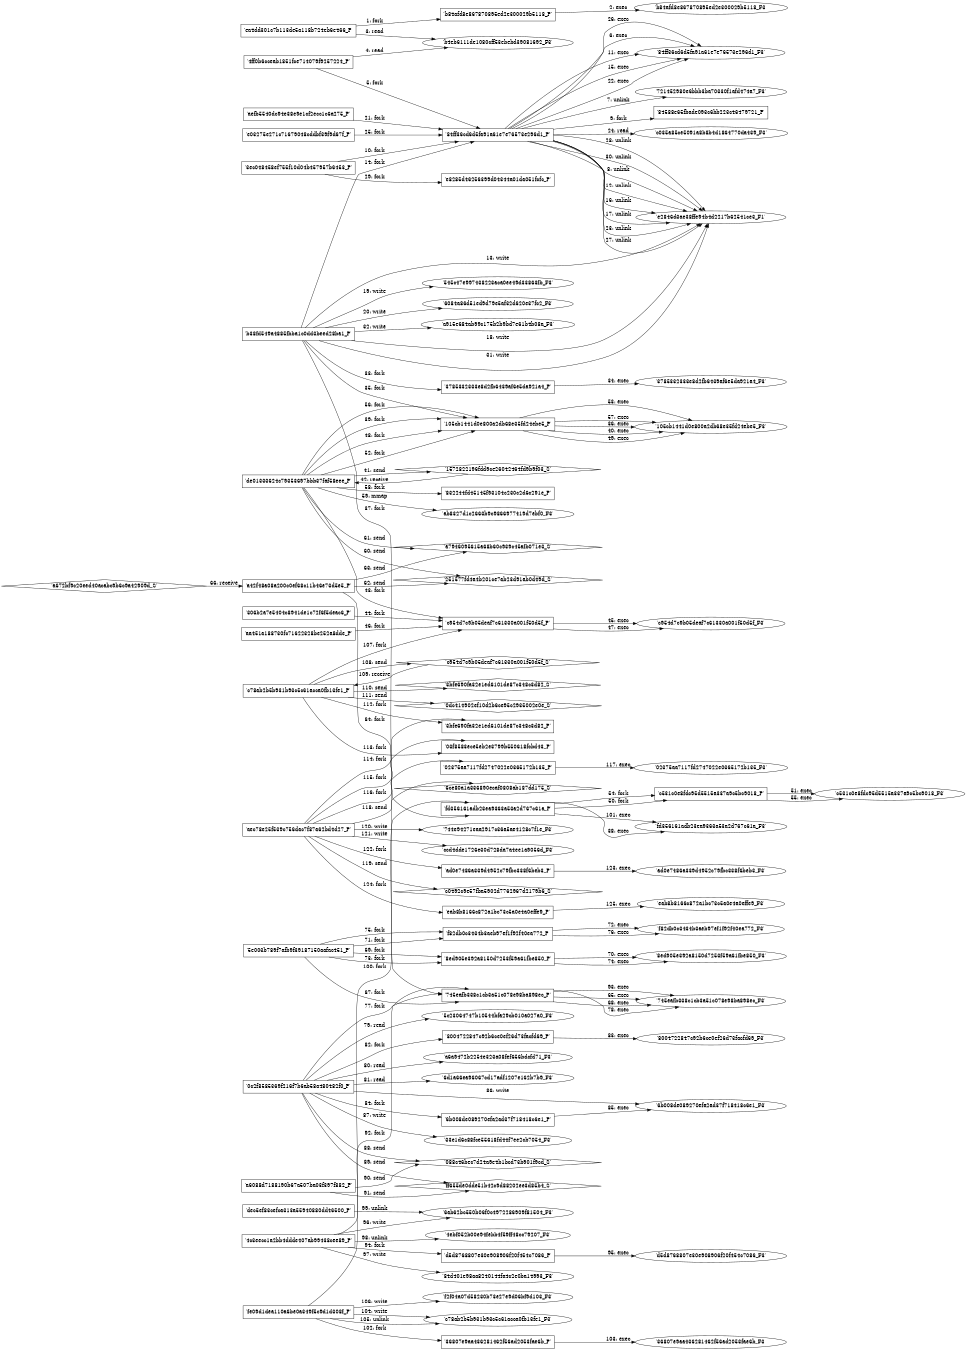 digraph "D:\Learning\Paper\apt\基于CTI的攻击预警\Dataset\攻击图\ASGfromALLCTI\VPNFilter III More Tools for the Swiss Army Knife of Malware.dot" {
rankdir="LR"
size="9"
fixedsize="false"
splines="true"
nodesep=0.3
ranksep=0
fontsize=10
overlap="scalexy"
engine= "neato"
	"'ea4dd301c7b113de5a118b724eb6e466_P'" [node_type=Process shape=box]
	"'b84afd8e867870895ed2e300029b5118_P'" [node_type=Process shape=box]
	"'ea4dd301c7b113de5a118b724eb6e466_P'" -> "'b84afd8e867870895ed2e300029b5118_P'" [label="1: fork"]
	"'b84afd8e867870895ed2e300029b5118_P'" [node_type=Process shape=box]
	"'b84afd8e867870895ed2e300029b5118_F3'" [node_type=File shape=ellipse]
	"'b84afd8e867870895ed2e300029b5118_P'" -> "'b84afd8e867870895ed2e300029b5118_F3'" [label="2: exec"]
	"'b4eb6111de1080cff53ebebd39081692_F3'" [node_type=file shape=ellipse]
	"'ea4dd301c7b113de5a118b724eb6e466_P'" [node_type=Process shape=box]
	"'ea4dd301c7b113de5a118b724eb6e466_P'" -> "'b4eb6111de1080cff53ebebd39081692_F3'" [label="3: read"]
	"'b4eb6111de1080cff53ebebd39081692_F3'" [node_type=file shape=ellipse]
	"'4ff0b6cceab1851fce714079f9257224_P'" [node_type=Process shape=box]
	"'4ff0b6cceab1851fce714079f9257224_P'" -> "'b4eb6111de1080cff53ebebd39081692_F3'" [label="4: read"]
	"'4ff0b6cceab1851fce714079f9257224_P'" [node_type=Process shape=box]
	"'84ff36cd6d5fa91a61e7e76573e296d1_P'" [node_type=Process shape=box]
	"'4ff0b6cceab1851fce714079f9257224_P'" -> "'84ff36cd6d5fa91a61e7e76573e296d1_P'" [label="5: fork"]
	"'84ff36cd6d5fa91a61e7e76573e296d1_P'" [node_type=Process shape=box]
	"'84ff36cd6d5fa91a61e7e76573e296d1_F3'" [node_type=File shape=ellipse]
	"'84ff36cd6d5fa91a61e7e76573e296d1_P'" -> "'84ff36cd6d5fa91a61e7e76573e296d1_F3'" [label="6: exec"]
	"'721452980e6bbb3ba70330f1afd474a7_F3'" [node_type=file shape=ellipse]
	"'84ff36cd6d5fa91a61e7e76573e296d1_P'" [node_type=Process shape=box]
	"'84ff36cd6d5fa91a61e7e76573e296d1_P'" -> "'721452980e6bbb3ba70330f1afd474a7_F3'" [label="7: unlink"]
	"'e2846d3ae38ffe94b4d2217b62541ce3_F1'" [node_type=file shape=ellipse]
	"'84ff36cd6d5fa91a61e7e76573e296d1_P'" [node_type=Process shape=box]
	"'84ff36cd6d5fa91a61e7e76573e296d1_P'" -> "'e2846d3ae38ffe94b4d2217b62541ce3_F1'" [label="8: unlink"]
	"'84ff36cd6d5fa91a61e7e76573e296d1_P'" [node_type=Process shape=box]
	"'84588e65fbade093c6bb223c46479721_P'" [node_type=Process shape=box]
	"'84ff36cd6d5fa91a61e7e76573e296d1_P'" -> "'84588e65fbade093c6bb223c46479721_P'" [label="9: fork"]
	"'3ec048458ef755f10d04b457957b6453_P'" [node_type=Process shape=box]
	"'84ff36cd6d5fa91a61e7e76573e296d1_P'" [node_type=Process shape=box]
	"'3ec048458ef755f10d04b457957b6453_P'" -> "'84ff36cd6d5fa91a61e7e76573e296d1_P'" [label="10: fork"]
	"'84ff36cd6d5fa91a61e7e76573e296d1_P'" [node_type=Process shape=box]
	"'84ff36cd6d5fa91a61e7e76573e296d1_F3'" [node_type=File shape=ellipse]
	"'84ff36cd6d5fa91a61e7e76573e296d1_P'" -> "'84ff36cd6d5fa91a61e7e76573e296d1_F3'" [label="11: exec"]
	"'e2846d3ae38ffe94b4d2217b62541ce3_F1'" [node_type=file shape=ellipse]
	"'84ff36cd6d5fa91a61e7e76573e296d1_P'" [node_type=Process shape=box]
	"'84ff36cd6d5fa91a61e7e76573e296d1_P'" -> "'e2846d3ae38ffe94b4d2217b62541ce3_F1'" [label="12: unlink"]
	"'e2846d3ae38ffe94b4d2217b62541ce3_F1'" [node_type=file shape=ellipse]
	"'b38fd549a4885fbba1c0dd3beed28ba1_P'" [node_type=Process shape=box]
	"'b38fd549a4885fbba1c0dd3beed28ba1_P'" -> "'e2846d3ae38ffe94b4d2217b62541ce3_F1'" [label="13: write"]
	"'b38fd549a4885fbba1c0dd3beed28ba1_P'" [node_type=Process shape=box]
	"'84ff36cd6d5fa91a61e7e76573e296d1_P'" [node_type=Process shape=box]
	"'b38fd549a4885fbba1c0dd3beed28ba1_P'" -> "'84ff36cd6d5fa91a61e7e76573e296d1_P'" [label="14: fork"]
	"'84ff36cd6d5fa91a61e7e76573e296d1_P'" [node_type=Process shape=box]
	"'84ff36cd6d5fa91a61e7e76573e296d1_F3'" [node_type=File shape=ellipse]
	"'84ff36cd6d5fa91a61e7e76573e296d1_P'" -> "'84ff36cd6d5fa91a61e7e76573e296d1_F3'" [label="15: exec"]
	"'e2846d3ae38ffe94b4d2217b62541ce3_F1'" [node_type=file shape=ellipse]
	"'84ff36cd6d5fa91a61e7e76573e296d1_P'" [node_type=Process shape=box]
	"'84ff36cd6d5fa91a61e7e76573e296d1_P'" -> "'e2846d3ae38ffe94b4d2217b62541ce3_F1'" [label="16: unlink"]
	"'e2846d3ae38ffe94b4d2217b62541ce3_F1'" [node_type=file shape=ellipse]
	"'84ff36cd6d5fa91a61e7e76573e296d1_P'" [node_type=Process shape=box]
	"'84ff36cd6d5fa91a61e7e76573e296d1_P'" -> "'e2846d3ae38ffe94b4d2217b62541ce3_F1'" [label="17: unlink"]
	"'e2846d3ae38ffe94b4d2217b62541ce3_F1'" [node_type=file shape=ellipse]
	"'b38fd549a4885fbba1c0dd3beed28ba1_P'" [node_type=Process shape=box]
	"'b38fd549a4885fbba1c0dd3beed28ba1_P'" -> "'e2846d3ae38ffe94b4d2217b62541ce3_F1'" [label="18: write"]
	"'545c47e997438223aca0ee49d33863fb_F3'" [node_type=file shape=ellipse]
	"'b38fd549a4885fbba1c0dd3beed28ba1_P'" [node_type=Process shape=box]
	"'b38fd549a4885fbba1c0dd3beed28ba1_P'" -> "'545c47e997438223aca0ee49d33863fb_F3'" [label="19: write"]
	"'6084a86d51ed9d79e5af32d620e37fc2_F3'" [node_type=file shape=ellipse]
	"'b38fd549a4885fbba1c0dd3beed28ba1_P'" [node_type=Process shape=box]
	"'b38fd549a4885fbba1c0dd3beed28ba1_P'" -> "'6084a86d51ed9d79e5af32d620e37fc2_F3'" [label="20: write"]
	"'aefb5540dc94e38e9e1cf2ecc1c6a275_P'" [node_type=Process shape=box]
	"'84ff36cd6d5fa91a61e7e76573e296d1_P'" [node_type=Process shape=box]
	"'aefb5540dc94e38e9e1cf2ecc1c6a275_P'" -> "'84ff36cd6d5fa91a61e7e76573e296d1_P'" [label="21: fork"]
	"'84ff36cd6d5fa91a61e7e76573e296d1_P'" [node_type=Process shape=box]
	"'84ff36cd6d5fa91a61e7e76573e296d1_F3'" [node_type=File shape=ellipse]
	"'84ff36cd6d5fa91a61e7e76573e296d1_P'" -> "'84ff36cd6d5fa91a61e7e76573e296d1_F3'" [label="22: exec"]
	"'e2846d3ae38ffe94b4d2217b62541ce3_F1'" [node_type=file shape=ellipse]
	"'84ff36cd6d5fa91a61e7e76573e296d1_P'" [node_type=Process shape=box]
	"'84ff36cd6d5fa91a61e7e76573e296d1_P'" -> "'e2846d3ae38ffe94b4d2217b62541ce3_F1'" [label="23: unlink"]
	"'c035a85ce5091a8b8b4d1864770da439_F3'" [node_type=file shape=ellipse]
	"'84ff36cd6d5fa91a61e7e76573e296d1_P'" [node_type=Process shape=box]
	"'84ff36cd6d5fa91a61e7e76573e296d1_P'" -> "'c035a85ce5091a8b8b4d1864770da439_F3'" [label="24: read"]
	"'e03275e271c71679048cddbf39f9d67f_P'" [node_type=Process shape=box]
	"'84ff36cd6d5fa91a61e7e76573e296d1_P'" [node_type=Process shape=box]
	"'e03275e271c71679048cddbf39f9d67f_P'" -> "'84ff36cd6d5fa91a61e7e76573e296d1_P'" [label="25: fork"]
	"'84ff36cd6d5fa91a61e7e76573e296d1_P'" [node_type=Process shape=box]
	"'84ff36cd6d5fa91a61e7e76573e296d1_F3'" [node_type=File shape=ellipse]
	"'84ff36cd6d5fa91a61e7e76573e296d1_P'" -> "'84ff36cd6d5fa91a61e7e76573e296d1_F3'" [label="26: exec"]
	"'e2846d3ae38ffe94b4d2217b62541ce3_F1'" [node_type=file shape=ellipse]
	"'84ff36cd6d5fa91a61e7e76573e296d1_P'" [node_type=Process shape=box]
	"'84ff36cd6d5fa91a61e7e76573e296d1_P'" -> "'e2846d3ae38ffe94b4d2217b62541ce3_F1'" [label="27: unlink"]
	"'e2846d3ae38ffe94b4d2217b62541ce3_F1'" [node_type=file shape=ellipse]
	"'84ff36cd6d5fa91a61e7e76573e296d1_P'" [node_type=Process shape=box]
	"'84ff36cd6d5fa91a61e7e76573e296d1_P'" -> "'e2846d3ae38ffe94b4d2217b62541ce3_F1'" [label="28: unlink"]
	"'3ec048458ef755f10d04b457957b6453_P'" [node_type=Process shape=box]
	"'e8285d46256399d04344a01da051fcfc_P'" [node_type=Process shape=box]
	"'3ec048458ef755f10d04b457957b6453_P'" -> "'e8285d46256399d04344a01da051fcfc_P'" [label="29: fork"]
	"'e2846d3ae38ffe94b4d2217b62541ce3_F1'" [node_type=file shape=ellipse]
	"'84ff36cd6d5fa91a61e7e76573e296d1_P'" [node_type=Process shape=box]
	"'84ff36cd6d5fa91a61e7e76573e296d1_P'" -> "'e2846d3ae38ffe94b4d2217b62541ce3_F1'" [label="30: unlink"]
	"'e2846d3ae38ffe94b4d2217b62541ce3_F1'" [node_type=file shape=ellipse]
	"'b38fd549a4885fbba1c0dd3beed28ba1_P'" [node_type=Process shape=box]
	"'b38fd549a4885fbba1c0dd3beed28ba1_P'" -> "'e2846d3ae38ffe94b4d2217b62541ce3_F1'" [label="31: write"]
	"'a915e684ab99c175b2b9bd7e61b4b08a_F3'" [node_type=file shape=ellipse]
	"'b38fd549a4885fbba1c0dd3beed28ba1_P'" [node_type=Process shape=box]
	"'b38fd549a4885fbba1c0dd3beed28ba1_P'" -> "'a915e684ab99c175b2b9bd7e61b4b08a_F3'" [label="32: write"]
	"'b38fd549a4885fbba1c0dd3beed28ba1_P'" [node_type=Process shape=box]
	"'3785332333e8d2fb6439af6e5da921a4_P'" [node_type=Process shape=box]
	"'b38fd549a4885fbba1c0dd3beed28ba1_P'" -> "'3785332333e8d2fb6439af6e5da921a4_P'" [label="33: fork"]
	"'3785332333e8d2fb6439af6e5da921a4_P'" [node_type=Process shape=box]
	"'3785332333e8d2fb6439af6e5da921a4_F3'" [node_type=File shape=ellipse]
	"'3785332333e8d2fb6439af6e5da921a4_P'" -> "'3785332333e8d2fb6439af6e5da921a4_F3'" [label="34: exec"]
	"'b38fd549a4885fbba1c0dd3beed28ba1_P'" [node_type=Process shape=box]
	"'105cb1441d0e800a2db68e35fd24ebe5_P'" [node_type=Process shape=box]
	"'b38fd549a4885fbba1c0dd3beed28ba1_P'" -> "'105cb1441d0e800a2db68e35fd24ebe5_P'" [label="35: fork"]
	"'105cb1441d0e800a2db68e35fd24ebe5_P'" [node_type=Process shape=box]
	"'105cb1441d0e800a2db68e35fd24ebe5_F3'" [node_type=File shape=ellipse]
	"'105cb1441d0e800a2db68e35fd24ebe5_P'" -> "'105cb1441d0e800a2db68e35fd24ebe5_F3'" [label="36: exec"]
	"'b38fd549a4885fbba1c0dd3beed28ba1_P'" [node_type=Process shape=box]
	"'fd356161adb23ea9363a53a2d767c61a_P'" [node_type=Process shape=box]
	"'b38fd549a4885fbba1c0dd3beed28ba1_P'" -> "'fd356161adb23ea9363a53a2d767c61a_P'" [label="37: fork"]
	"'fd356161adb23ea9363a53a2d767c61a_P'" [node_type=Process shape=box]
	"'fd356161adb23ea9363a53a2d767c61a_F3'" [node_type=File shape=ellipse]
	"'fd356161adb23ea9363a53a2d767c61a_P'" -> "'fd356161adb23ea9363a53a2d767c61a_F3'" [label="38: exec"]
	"'de01333624c79353697bbb37faf58eee_P'" [node_type=Process shape=box]
	"'105cb1441d0e800a2db68e35fd24ebe5_P'" [node_type=Process shape=box]
	"'de01333624c79353697bbb37faf58eee_P'" -> "'105cb1441d0e800a2db68e35fd24ebe5_P'" [label="39: fork"]
	"'105cb1441d0e800a2db68e35fd24ebe5_P'" [node_type=Process shape=box]
	"'105cb1441d0e800a2db68e35fd24ebe5_F3'" [node_type=File shape=ellipse]
	"'105cb1441d0e800a2db68e35fd24ebe5_P'" -> "'105cb1441d0e800a2db68e35fd24ebe5_F3'" [label="40: exec"]
	"'1572822196fdd9ce26042464fd9b9f03_S'" [node_type=Socket shape=diamond]
	"'de01333624c79353697bbb37faf58eee_P'" [node_type=Process shape=box]
	"'de01333624c79353697bbb37faf58eee_P'" -> "'1572822196fdd9ce26042464fd9b9f03_S'" [label="41: send"]
	"'1572822196fdd9ce26042464fd9b9f03_S'" -> "'de01333624c79353697bbb37faf58eee_P'" [label="42: receive"]
	"'de01333624c79353697bbb37faf58eee_P'" [node_type=Process shape=box]
	"'c954d7c9b05deaf7c61330a001f50d5f_P'" [node_type=Process shape=box]
	"'de01333624c79353697bbb37faf58eee_P'" -> "'c954d7c9b05deaf7c61330a001f50d5f_P'" [label="43: fork"]
	"'306b2a7e5404c8941de1c72f6f5deac6_P'" [node_type=Process shape=box]
	"'c954d7c9b05deaf7c61330a001f50d5f_P'" [node_type=Process shape=box]
	"'306b2a7e5404c8941de1c72f6f5deac6_P'" -> "'c954d7c9b05deaf7c61330a001f50d5f_P'" [label="44: fork"]
	"'c954d7c9b05deaf7c61330a001f50d5f_P'" [node_type=Process shape=box]
	"'c954d7c9b05deaf7c61330a001f50d5f_F3'" [node_type=File shape=ellipse]
	"'c954d7c9b05deaf7c61330a001f50d5f_P'" -> "'c954d7c9b05deaf7c61330a001f50d5f_F3'" [label="45: exec"]
	"'aa451a188730fc71622328be252a8dde_P'" [node_type=Process shape=box]
	"'c954d7c9b05deaf7c61330a001f50d5f_P'" [node_type=Process shape=box]
	"'aa451a188730fc71622328be252a8dde_P'" -> "'c954d7c9b05deaf7c61330a001f50d5f_P'" [label="46: fork"]
	"'c954d7c9b05deaf7c61330a001f50d5f_P'" [node_type=Process shape=box]
	"'c954d7c9b05deaf7c61330a001f50d5f_F3'" [node_type=File shape=ellipse]
	"'c954d7c9b05deaf7c61330a001f50d5f_P'" -> "'c954d7c9b05deaf7c61330a001f50d5f_F3'" [label="47: exec"]
	"'de01333624c79353697bbb37faf58eee_P'" [node_type=Process shape=box]
	"'105cb1441d0e800a2db68e35fd24ebe5_P'" [node_type=Process shape=box]
	"'de01333624c79353697bbb37faf58eee_P'" -> "'105cb1441d0e800a2db68e35fd24ebe5_P'" [label="48: fork"]
	"'105cb1441d0e800a2db68e35fd24ebe5_P'" [node_type=Process shape=box]
	"'105cb1441d0e800a2db68e35fd24ebe5_F3'" [node_type=File shape=ellipse]
	"'105cb1441d0e800a2db68e35fd24ebe5_P'" -> "'105cb1441d0e800a2db68e35fd24ebe5_F3'" [label="49: exec"]
	"'fd356161adb23ea9363a53a2d767c61a_P'" [node_type=Process shape=box]
	"'c531c0e8fdc95d5515a337a9c5bc9018_P'" [node_type=Process shape=box]
	"'fd356161adb23ea9363a53a2d767c61a_P'" -> "'c531c0e8fdc95d5515a337a9c5bc9018_P'" [label="50: fork"]
	"'c531c0e8fdc95d5515a337a9c5bc9018_P'" [node_type=Process shape=box]
	"'c531c0e8fdc95d5515a337a9c5bc9018_F3'" [node_type=File shape=ellipse]
	"'c531c0e8fdc95d5515a337a9c5bc9018_P'" -> "'c531c0e8fdc95d5515a337a9c5bc9018_F3'" [label="51: exec"]
	"'de01333624c79353697bbb37faf58eee_P'" [node_type=Process shape=box]
	"'105cb1441d0e800a2db68e35fd24ebe5_P'" [node_type=Process shape=box]
	"'de01333624c79353697bbb37faf58eee_P'" -> "'105cb1441d0e800a2db68e35fd24ebe5_P'" [label="52: fork"]
	"'105cb1441d0e800a2db68e35fd24ebe5_P'" [node_type=Process shape=box]
	"'105cb1441d0e800a2db68e35fd24ebe5_F3'" [node_type=File shape=ellipse]
	"'105cb1441d0e800a2db68e35fd24ebe5_P'" -> "'105cb1441d0e800a2db68e35fd24ebe5_F3'" [label="53: exec"]
	"'fd356161adb23ea9363a53a2d767c61a_P'" [node_type=Process shape=box]
	"'c531c0e8fdc95d5515a337a9c5bc9018_P'" [node_type=Process shape=box]
	"'fd356161adb23ea9363a53a2d767c61a_P'" -> "'c531c0e8fdc95d5515a337a9c5bc9018_P'" [label="54: fork"]
	"'c531c0e8fdc95d5515a337a9c5bc9018_P'" [node_type=Process shape=box]
	"'c531c0e8fdc95d5515a337a9c5bc9018_F3'" [node_type=File shape=ellipse]
	"'c531c0e8fdc95d5515a337a9c5bc9018_P'" -> "'c531c0e8fdc95d5515a337a9c5bc9018_F3'" [label="55: exec"]
	"'de01333624c79353697bbb37faf58eee_P'" [node_type=Process shape=box]
	"'105cb1441d0e800a2db68e35fd24ebe5_P'" [node_type=Process shape=box]
	"'de01333624c79353697bbb37faf58eee_P'" -> "'105cb1441d0e800a2db68e35fd24ebe5_P'" [label="56: fork"]
	"'105cb1441d0e800a2db68e35fd24ebe5_P'" [node_type=Process shape=box]
	"'105cb1441d0e800a2db68e35fd24ebe5_F3'" [node_type=File shape=ellipse]
	"'105cb1441d0e800a2db68e35fd24ebe5_P'" -> "'105cb1441d0e800a2db68e35fd24ebe5_F3'" [label="57: exec"]
	"'de01333624c79353697bbb37faf58eee_P'" [node_type=Process shape=box]
	"'832244fd45145f93104c230c2d6c291e_P'" [node_type=Process shape=box]
	"'de01333624c79353697bbb37faf58eee_P'" -> "'832244fd45145f93104c230c2d6c291e_P'" [label="58: fork"]
	"'ab8327d1c2663b9c9866977419d7ebf0_F3'" [node_type=file shape=ellipse]
	"'de01333624c79353697bbb37faf58eee_P'" [node_type=Process shape=box]
	"'de01333624c79353697bbb37faf58eee_P'" -> "'ab8327d1c2663b9c9866977419d7ebf0_F3'" [label="59: mmap"]
	"'251577fd4a4b201ce7ab23d91ab0d49d_S'" [node_type=Socket shape=diamond]
	"'de01333624c79353697bbb37faf58eee_P'" [node_type=Process shape=box]
	"'de01333624c79353697bbb37faf58eee_P'" -> "'251577fd4a4b201ce7ab23d91ab0d49d_S'" [label="60: send"]
	"'a7946095615a68b60c939c45afb071e3_S'" [node_type=Socket shape=diamond]
	"'de01333624c79353697bbb37faf58eee_P'" [node_type=Process shape=box]
	"'de01333624c79353697bbb37faf58eee_P'" -> "'a7946095615a68b60c939c45afb071e3_S'" [label="61: send"]
	"'251577fd4a4b201ce7ab23d91ab0d49d_S'" [node_type=Socket shape=diamond]
	"'a42f48a08a200c0ef68c11b46e73d5e5_P'" [node_type=Process shape=box]
	"'a42f48a08a200c0ef68c11b46e73d5e5_P'" -> "'251577fd4a4b201ce7ab23d91ab0d49d_S'" [label="62: send"]
	"'a7946095615a68b60c939c45afb071e3_S'" [node_type=Socket shape=diamond]
	"'a42f48a08a200c0ef68c11b46e73d5e5_P'" [node_type=Process shape=box]
	"'a42f48a08a200c0ef68c11b46e73d5e5_P'" -> "'a7946095615a68b60c939c45afb071e3_S'" [label="63: send"]
	"'a42f48a08a200c0ef68c11b46e73d5e5_P'" [node_type=Process shape=box]
	"'745eafb338c1cb3a51c078e98ba898ec_P'" [node_type=Process shape=box]
	"'a42f48a08a200c0ef68c11b46e73d5e5_P'" -> "'745eafb338c1cb3a51c078e98ba898ec_P'" [label="64: fork"]
	"'745eafb338c1cb3a51c078e98ba898ec_P'" [node_type=Process shape=box]
	"'745eafb338c1cb3a51c078e98ba898ec_F3'" [node_type=File shape=ellipse]
	"'745eafb338c1cb3a51c078e98ba898ec_P'" -> "'745eafb338c1cb3a51c078e98ba898ec_F3'" [label="65: exec"]
	"'a42f48a08a200c0ef68c11b46e73d5e5_P'" [node_type=Process shape=box]
	"'a672bf9c20eed40acabc9b6c9a42909d_S'" [node_type=Socket shape=diamond]
	"'a672bf9c20eed40acabc9b6c9a42909d_S'" -> "'a42f48a08a200c0ef68c11b46e73d5e5_P'" [label="66: receive"]
	"'5e003b789f7afb9f39187150aafac451_P'" [node_type=Process shape=box]
	"'745eafb338c1cb3a51c078e98ba898ec_P'" [node_type=Process shape=box]
	"'5e003b789f7afb9f39187150aafac451_P'" -> "'745eafb338c1cb3a51c078e98ba898ec_P'" [label="67: fork"]
	"'745eafb338c1cb3a51c078e98ba898ec_P'" [node_type=Process shape=box]
	"'745eafb338c1cb3a51c078e98ba898ec_F3'" [node_type=File shape=ellipse]
	"'745eafb338c1cb3a51c078e98ba898ec_P'" -> "'745eafb338c1cb3a51c078e98ba898ec_F3'" [label="68: exec"]
	"'5e003b789f7afb9f39187150aafac451_P'" [node_type=Process shape=box]
	"'8ed905e392a8150d7253f59a61fbe850_P'" [node_type=Process shape=box]
	"'5e003b789f7afb9f39187150aafac451_P'" -> "'8ed905e392a8150d7253f59a61fbe850_P'" [label="69: fork"]
	"'8ed905e392a8150d7253f59a61fbe850_P'" [node_type=Process shape=box]
	"'8ed905e392a8150d7253f59a61fbe850_F3'" [node_type=File shape=ellipse]
	"'8ed905e392a8150d7253f59a61fbe850_P'" -> "'8ed905e392a8150d7253f59a61fbe850_F3'" [label="70: exec"]
	"'5e003b789f7afb9f39187150aafac451_P'" [node_type=Process shape=box]
	"'f82db0c3434b3aeb97ef1f92f40ea772_P'" [node_type=Process shape=box]
	"'5e003b789f7afb9f39187150aafac451_P'" -> "'f82db0c3434b3aeb97ef1f92f40ea772_P'" [label="71: fork"]
	"'f82db0c3434b3aeb97ef1f92f40ea772_P'" [node_type=Process shape=box]
	"'f82db0c3434b3aeb97ef1f92f40ea772_F3'" [node_type=File shape=ellipse]
	"'f82db0c3434b3aeb97ef1f92f40ea772_P'" -> "'f82db0c3434b3aeb97ef1f92f40ea772_F3'" [label="72: exec"]
	"'5e003b789f7afb9f39187150aafac451_P'" [node_type=Process shape=box]
	"'8ed905e392a8150d7253f59a61fbe850_P'" [node_type=Process shape=box]
	"'5e003b789f7afb9f39187150aafac451_P'" -> "'8ed905e392a8150d7253f59a61fbe850_P'" [label="73: fork"]
	"'8ed905e392a8150d7253f59a61fbe850_P'" [node_type=Process shape=box]
	"'8ed905e392a8150d7253f59a61fbe850_F3'" [node_type=File shape=ellipse]
	"'8ed905e392a8150d7253f59a61fbe850_P'" -> "'8ed905e392a8150d7253f59a61fbe850_F3'" [label="74: exec"]
	"'5e003b789f7afb9f39187150aafac451_P'" [node_type=Process shape=box]
	"'f82db0c3434b3aeb97ef1f92f40ea772_P'" [node_type=Process shape=box]
	"'5e003b789f7afb9f39187150aafac451_P'" -> "'f82db0c3434b3aeb97ef1f92f40ea772_P'" [label="75: fork"]
	"'f82db0c3434b3aeb97ef1f92f40ea772_P'" [node_type=Process shape=box]
	"'f82db0c3434b3aeb97ef1f92f40ea772_F3'" [node_type=File shape=ellipse]
	"'f82db0c3434b3aeb97ef1f92f40ea772_P'" -> "'f82db0c3434b3aeb97ef1f92f40ea772_F3'" [label="76: exec"]
	"'0c2f8585369f216f7b6ab58a480482f0_P'" [node_type=Process shape=box]
	"'745eafb338c1cb3a51c078e98ba898ec_P'" [node_type=Process shape=box]
	"'0c2f8585369f216f7b6ab58a480482f0_P'" -> "'745eafb338c1cb3a51c078e98ba898ec_P'" [label="77: fork"]
	"'745eafb338c1cb3a51c078e98ba898ec_P'" [node_type=Process shape=box]
	"'745eafb338c1cb3a51c078e98ba898ec_F3'" [node_type=File shape=ellipse]
	"'745eafb338c1cb3a51c078e98ba898ec_P'" -> "'745eafb338c1cb3a51c078e98ba898ec_F3'" [label="78: exec"]
	"'5c23064747b10544bfa29cb010a027a0_F3'" [node_type=file shape=ellipse]
	"'0c2f8585369f216f7b6ab58a480482f0_P'" [node_type=Process shape=box]
	"'0c2f8585369f216f7b6ab58a480482f0_P'" -> "'5c23064747b10544bfa29cb010a027a0_F3'" [label="79: read"]
	"'a6a9472b2254e323a08fef656bdcfd71_F3'" [node_type=file shape=ellipse]
	"'0c2f8585369f216f7b6ab58a480482f0_P'" [node_type=Process shape=box]
	"'0c2f8585369f216f7b6ab58a480482f0_P'" -> "'a6a9472b2254e323a08fef656bdcfd71_F3'" [label="80: read"]
	"'6d1a66ea96067cd17adf1207e162b7b9_F3'" [node_type=file shape=ellipse]
	"'0c2f8585369f216f7b6ab58a480482f0_P'" [node_type=Process shape=box]
	"'0c2f8585369f216f7b6ab58a480482f0_P'" -> "'6d1a66ea96067cd17adf1207e162b7b9_F3'" [label="81: read"]
	"'0c2f8585369f216f7b6ab58a480482f0_P'" [node_type=Process shape=box]
	"'8004722847c92b6ce0ef26d73facfd69_P'" [node_type=Process shape=box]
	"'0c2f8585369f216f7b6ab58a480482f0_P'" -> "'8004722847c92b6ce0ef26d73facfd69_P'" [label="82: fork"]
	"'8004722847c92b6ce0ef26d73facfd69_P'" [node_type=Process shape=box]
	"'8004722847c92b6ce0ef26d73facfd69_F3'" [node_type=File shape=ellipse]
	"'8004722847c92b6ce0ef26d73facfd69_P'" -> "'8004722847c92b6ce0ef26d73facfd69_F3'" [label="83: exec"]
	"'0c2f8585369f216f7b6ab58a480482f0_P'" [node_type=Process shape=box]
	"'6b008de089270efa2ad37f718418c6e1_P'" [node_type=Process shape=box]
	"'0c2f8585369f216f7b6ab58a480482f0_P'" -> "'6b008de089270efa2ad37f718418c6e1_P'" [label="84: fork"]
	"'6b008de089270efa2ad37f718418c6e1_P'" [node_type=Process shape=box]
	"'6b008de089270efa2ad37f718418c6e1_F3'" [node_type=File shape=ellipse]
	"'6b008de089270efa2ad37f718418c6e1_P'" -> "'6b008de089270efa2ad37f718418c6e1_F3'" [label="85: exec"]
	"'6b008de089270efa2ad37f718418c6e1_F3'" [node_type=file shape=ellipse]
	"'0c2f8585369f216f7b6ab58a480482f0_P'" [node_type=Process shape=box]
	"'0c2f8585369f216f7b6ab58a480482f0_P'" -> "'6b008de089270efa2ad37f718418c6e1_F3'" [label="86: write"]
	"'33e1d6c88fce55618fd44f7ee2cb7054_F3'" [node_type=file shape=ellipse]
	"'0c2f8585369f216f7b6ab58a480482f0_P'" [node_type=Process shape=box]
	"'0c2f8585369f216f7b6ab58a480482f0_P'" -> "'33e1d6c88fce55618fd44f7ee2cb7054_F3'" [label="87: write"]
	"'088c46bec7d24a9e4b1bcd73b901f9cd_S'" [node_type=Socket shape=diamond]
	"'0c2f8585369f216f7b6ab58a480482f0_P'" [node_type=Process shape=box]
	"'0c2f8585369f216f7b6ab58a480482f0_P'" -> "'088c46bec7d24a9e4b1bcd73b901f9cd_S'" [label="88: send"]
	"'ff655de0dde51b42c9d88202ee3d85b4_S'" [node_type=Socket shape=diamond]
	"'0c2f8585369f216f7b6ab58a480482f0_P'" [node_type=Process shape=box]
	"'0c2f8585369f216f7b6ab58a480482f0_P'" -> "'ff655de0dde51b42c9d88202ee3d85b4_S'" [label="89: send"]
	"'088c46bec7d24a9e4b1bcd73b901f9cd_S'" [node_type=Socket shape=diamond]
	"'a6088d7188190b67a507ba03f397f882_P'" [node_type=Process shape=box]
	"'a6088d7188190b67a507ba03f397f882_P'" -> "'088c46bec7d24a9e4b1bcd73b901f9cd_S'" [label="90: send"]
	"'ff655de0dde51b42c9d88202ee3d85b4_S'" [node_type=Socket shape=diamond]
	"'a6088d7188190b67a507ba03f397f882_P'" [node_type=Process shape=box]
	"'a6088d7188190b67a507ba03f397f882_P'" -> "'ff655de0dde51b42c9d88202ee3d85b4_S'" [label="91: send"]
	"'4c3eecc1a2bb4ddde407ab99438cee89_P'" [node_type=Process shape=box]
	"'745eafb338c1cb3a51c078e98ba898ec_P'" [node_type=Process shape=box]
	"'4c3eecc1a2bb4ddde407ab99438cee89_P'" -> "'745eafb338c1cb3a51c078e98ba898ec_P'" [label="92: fork"]
	"'745eafb338c1cb3a51c078e98ba898ec_P'" [node_type=Process shape=box]
	"'745eafb338c1cb3a51c078e98ba898ec_F3'" [node_type=File shape=ellipse]
	"'745eafb338c1cb3a51c078e98ba898ec_P'" -> "'745eafb338c1cb3a51c078e98ba898ec_F3'" [label="93: exec"]
	"'4c3eecc1a2bb4ddde407ab99438cee89_P'" [node_type=Process shape=box]
	"'d5d8768807e30e908906f20f454c7086_P'" [node_type=Process shape=box]
	"'4c3eecc1a2bb4ddde407ab99438cee89_P'" -> "'d5d8768807e30e908906f20f454c7086_P'" [label="94: fork"]
	"'d5d8768807e30e908906f20f454c7086_P'" [node_type=Process shape=box]
	"'d5d8768807e30e908906f20f454c7086_F3'" [node_type=File shape=ellipse]
	"'d5d8768807e30e908906f20f454c7086_P'" -> "'d5d8768807e30e908906f20f454c7086_F3'" [label="95: exec"]
	"'6ab62bc550b06f0c4972286909f81504_F3'" [node_type=file shape=ellipse]
	"'4c3eecc1a2bb4ddde407ab99438cee89_P'" [node_type=Process shape=box]
	"'4c3eecc1a2bb4ddde407ab99438cee89_P'" -> "'6ab62bc550b06f0c4972286909f81504_F3'" [label="96: write"]
	"'84d401e98aa8240144fa4c2e0ba14993_F3'" [node_type=file shape=ellipse]
	"'4c3eecc1a2bb4ddde407ab99438cee89_P'" [node_type=Process shape=box]
	"'4c3eecc1a2bb4ddde407ab99438cee89_P'" -> "'84d401e98aa8240144fa4c2e0ba14993_F3'" [label="97: write"]
	"'4ebf052b00e94febb4f59ff48cc79207_F3'" [node_type=file shape=ellipse]
	"'4c3eecc1a2bb4ddde407ab99438cee89_P'" [node_type=Process shape=box]
	"'4c3eecc1a2bb4ddde407ab99438cee89_P'" -> "'4ebf052b00e94febb4f59ff48cc79207_F3'" [label="98: unlink"]
	"'6ab62bc550b06f0c4972286909f81504_F3'" [node_type=file shape=ellipse]
	"'dec5ef83cefca313a55940880dd46500_P'" [node_type=Process shape=box]
	"'dec5ef83cefca313a55940880dd46500_P'" -> "'6ab62bc550b06f0c4972286909f81504_F3'" [label="99: unlink"]
	"'fe09d1dea110a6be0a349f5c9d1d308f_P'" [node_type=Process shape=box]
	"'fd356161adb23ea9363a53a2d767c61a_P'" [node_type=Process shape=box]
	"'fe09d1dea110a6be0a349f5c9d1d308f_P'" -> "'fd356161adb23ea9363a53a2d767c61a_P'" [label="100: fork"]
	"'fd356161adb23ea9363a53a2d767c61a_P'" [node_type=Process shape=box]
	"'fd356161adb23ea9363a53a2d767c61a_F3'" [node_type=File shape=ellipse]
	"'fd356161adb23ea9363a53a2d767c61a_P'" -> "'fd356161adb23ea9363a53a2d767c61a_F3'" [label="101: exec"]
	"'fe09d1dea110a6be0a349f5c9d1d308f_P'" [node_type=Process shape=box]
	"'36807e9aa436281462f56ad2053fae6b_P'" [node_type=Process shape=box]
	"'fe09d1dea110a6be0a349f5c9d1d308f_P'" -> "'36807e9aa436281462f56ad2053fae6b_P'" [label="102: fork"]
	"'36807e9aa436281462f56ad2053fae6b_P'" [node_type=Process shape=box]
	"'36807e9aa436281462f56ad2053fae6b_F3'" [node_type=File shape=ellipse]
	"'36807e9aa436281462f56ad2053fae6b_P'" -> "'36807e9aa436281462f56ad2053fae6b_F3'" [label="103: exec"]
	"'c78ab2b5b931b93c5c61acca0fb13fe1_F3'" [node_type=file shape=ellipse]
	"'fe09d1dea110a6be0a349f5c9d1d308f_P'" [node_type=Process shape=box]
	"'fe09d1dea110a6be0a349f5c9d1d308f_P'" -> "'c78ab2b5b931b93c5c61acca0fb13fe1_F3'" [label="104: write"]
	"'c78ab2b5b931b93c5c61acca0fb13fe1_F3'" [node_type=file shape=ellipse]
	"'fe09d1dea110a6be0a349f5c9d1d308f_P'" [node_type=Process shape=box]
	"'fe09d1dea110a6be0a349f5c9d1d308f_P'" -> "'c78ab2b5b931b93c5c61acca0fb13fe1_F3'" [label="105: unlink"]
	"'f2f04a07d58230b73e27e9d06bf9d103_F3'" [node_type=file shape=ellipse]
	"'fe09d1dea110a6be0a349f5c9d1d308f_P'" [node_type=Process shape=box]
	"'fe09d1dea110a6be0a349f5c9d1d308f_P'" -> "'f2f04a07d58230b73e27e9d06bf9d103_F3'" [label="106: write"]
	"'c78ab2b5b931b93c5c61acca0fb13fe1_P'" [node_type=Process shape=box]
	"'c954d7c9b05deaf7c61330a001f50d5f_P'" [node_type=Process shape=box]
	"'c78ab2b5b931b93c5c61acca0fb13fe1_P'" -> "'c954d7c9b05deaf7c61330a001f50d5f_P'" [label="107: fork"]
	"'c954d7c9b05deaf7c61330a001f50d5f_S'" [node_type=Socket shape=diamond]
	"'c78ab2b5b931b93c5c61acca0fb13fe1_P'" [node_type=Process shape=box]
	"'c78ab2b5b931b93c5c61acca0fb13fe1_P'" -> "'c954d7c9b05deaf7c61330a001f50d5f_S'" [label="108: send"]
	"'c954d7c9b05deaf7c61330a001f50d5f_S'" -> "'c78ab2b5b931b93c5c61acca0fb13fe1_P'" [label="109: receive"]
	"'3bfe690fa32e1ed6101de87c348c3d82_S'" [node_type=Socket shape=diamond]
	"'c78ab2b5b931b93c5c61acca0fb13fe1_P'" [node_type=Process shape=box]
	"'c78ab2b5b931b93c5c61acca0fb13fe1_P'" -> "'3bfe690fa32e1ed6101de87c348c3d82_S'" [label="110: send"]
	"'0dc414902ef10d2b6ce95c2935002e0e_S'" [node_type=Socket shape=diamond]
	"'c78ab2b5b931b93c5c61acca0fb13fe1_P'" [node_type=Process shape=box]
	"'c78ab2b5b931b93c5c61acca0fb13fe1_P'" -> "'0dc414902ef10d2b6ce95c2935002e0e_S'" [label="111: send"]
	"'c78ab2b5b931b93c5c61acca0fb13fe1_P'" [node_type=Process shape=box]
	"'3bfe690fa32e1ed6101de87c348c3d82_P'" [node_type=Process shape=box]
	"'c78ab2b5b931b93c5c61acca0fb13fe1_P'" -> "'3bfe690fa32e1ed6101de87c348c3d82_P'" [label="112: fork"]
	"'c78ab2b5b931b93c5c61acca0fb13fe1_P'" [node_type=Process shape=box]
	"'03f8583ece5eb2e3799b550618fcbd43_P'" [node_type=Process shape=box]
	"'c78ab2b5b931b93c5c61acca0fb13fe1_P'" -> "'03f8583ece5eb2e3799b550618fcbd43_P'" [label="113: fork"]
	"'aec78e25f539c756dac7f87a62bd4d27_P'" [node_type=Process shape=box]
	"'3bfe690fa32e1ed6101de87c348c3d82_P'" [node_type=Process shape=box]
	"'aec78e25f539c756dac7f87a62bd4d27_P'" -> "'3bfe690fa32e1ed6101de87c348c3d82_P'" [label="114: fork"]
	"'aec78e25f539c756dac7f87a62bd4d27_P'" [node_type=Process shape=box]
	"'03f8583ece5eb2e3799b550618fcbd43_P'" [node_type=Process shape=box]
	"'aec78e25f539c756dac7f87a62bd4d27_P'" -> "'03f8583ece5eb2e3799b550618fcbd43_P'" [label="115: fork"]
	"'aec78e25f539c756dac7f87a62bd4d27_P'" [node_type=Process shape=box]
	"'02375aa7117fd2747022e0365172b135_P'" [node_type=Process shape=box]
	"'aec78e25f539c756dac7f87a62bd4d27_P'" -> "'02375aa7117fd2747022e0365172b135_P'" [label="116: fork"]
	"'02375aa7117fd2747022e0365172b135_P'" [node_type=Process shape=box]
	"'02375aa7117fd2747022e0365172b135_F3'" [node_type=File shape=ellipse]
	"'02375aa7117fd2747022e0365172b135_P'" -> "'02375aa7117fd2747022e0365172b135_F3'" [label="117: exec"]
	"'6ce80a1a336890ecaf0808ab187dd175_S'" [node_type=Socket shape=diamond]
	"'aec78e25f539c756dac7f87a62bd4d27_P'" [node_type=Process shape=box]
	"'aec78e25f539c756dac7f87a62bd4d27_P'" -> "'6ce80a1a336890ecaf0808ab187dd175_S'" [label="118: send"]
	"'c0492c9e57fba5902d7762967d2179b6_S'" [node_type=Socket shape=diamond]
	"'aec78e25f539c756dac7f87a62bd4d27_P'" [node_type=Process shape=box]
	"'aec78e25f539c756dac7f87a62bd4d27_P'" -> "'c0492c9e57fba5902d7762967d2179b6_S'" [label="119: send"]
	"'744e94271eaa2917c36a5ae4128c7f1e_F3'" [node_type=file shape=ellipse]
	"'aec78e25f539c756dac7f87a62bd4d27_P'" [node_type=Process shape=box]
	"'aec78e25f539c756dac7f87a62bd4d27_P'" -> "'744e94271eaa2917c36a5ae4128c7f1e_F3'" [label="120: write"]
	"'ccd4dde1726e30d728da7a4ee1a9056d_F3'" [node_type=file shape=ellipse]
	"'aec78e25f539c756dac7f87a62bd4d27_P'" [node_type=Process shape=box]
	"'aec78e25f539c756dac7f87a62bd4d27_P'" -> "'ccd4dde1726e30d728da7a4ee1a9056d_F3'" [label="121: write"]
	"'aec78e25f539c756dac7f87a62bd4d27_P'" [node_type=Process shape=box]
	"'ad0e7486a339d4952c79fbc338f6beb3_P'" [node_type=Process shape=box]
	"'aec78e25f539c756dac7f87a62bd4d27_P'" -> "'ad0e7486a339d4952c79fbc338f6beb3_P'" [label="122: fork"]
	"'ad0e7486a339d4952c79fbc338f6beb3_P'" [node_type=Process shape=box]
	"'ad0e7486a339d4952c79fbc338f6beb3_F3'" [node_type=File shape=ellipse]
	"'ad0e7486a339d4952c79fbc338f6beb3_P'" -> "'ad0e7486a339d4952c79fbc338f6beb3_F3'" [label="123: exec"]
	"'aec78e25f539c756dac7f87a62bd4d27_P'" [node_type=Process shape=box]
	"'eab8b8166c872a1bc73c5a0e4a0effe9_P'" [node_type=Process shape=box]
	"'aec78e25f539c756dac7f87a62bd4d27_P'" -> "'eab8b8166c872a1bc73c5a0e4a0effe9_P'" [label="124: fork"]
	"'eab8b8166c872a1bc73c5a0e4a0effe9_P'" [node_type=Process shape=box]
	"'eab8b8166c872a1bc73c5a0e4a0effe9_F3'" [node_type=File shape=ellipse]
	"'eab8b8166c872a1bc73c5a0e4a0effe9_P'" -> "'eab8b8166c872a1bc73c5a0e4a0effe9_F3'" [label="125: exec"]
}

